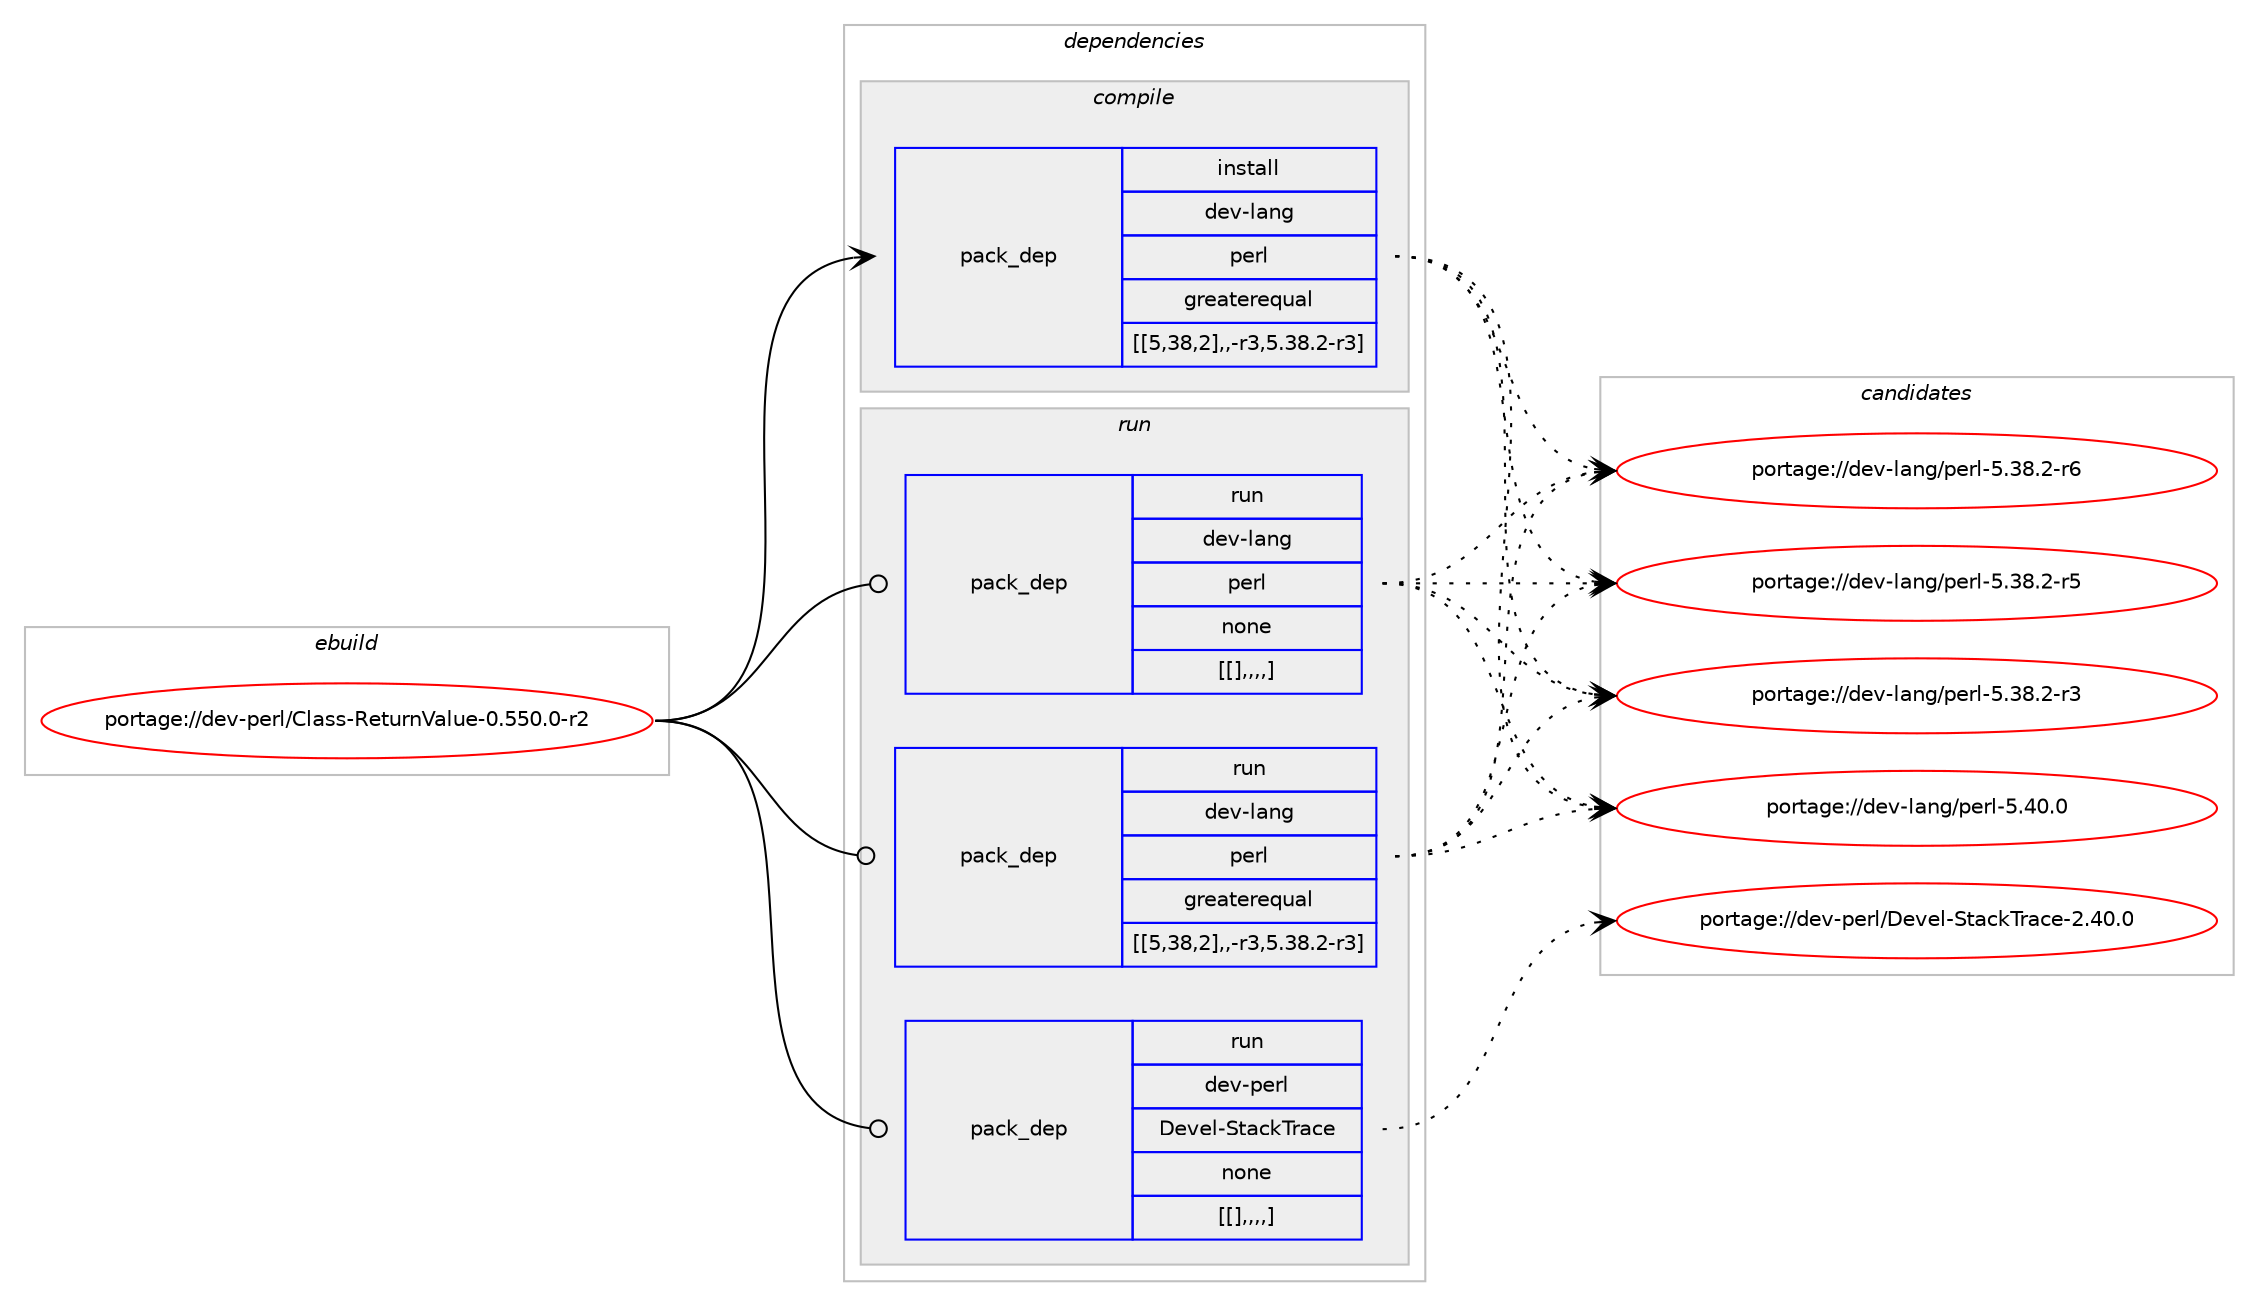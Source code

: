 digraph prolog {

# *************
# Graph options
# *************

newrank=true;
concentrate=true;
compound=true;
graph [rankdir=LR,fontname=Helvetica,fontsize=10,ranksep=1.5];#, ranksep=2.5, nodesep=0.2];
edge  [arrowhead=vee];
node  [fontname=Helvetica,fontsize=10];

# **********
# The ebuild
# **********

subgraph cluster_leftcol {
color=gray;
label=<<i>ebuild</i>>;
id [label="portage://dev-perl/Class-ReturnValue-0.550.0-r2", color=red, width=4, href="../dev-perl/Class-ReturnValue-0.550.0-r2.svg"];
}

# ****************
# The dependencies
# ****************

subgraph cluster_midcol {
color=gray;
label=<<i>dependencies</i>>;
subgraph cluster_compile {
fillcolor="#eeeeee";
style=filled;
label=<<i>compile</i>>;
subgraph pack96713 {
dependency128706 [label=<<TABLE BORDER="0" CELLBORDER="1" CELLSPACING="0" CELLPADDING="4" WIDTH="220"><TR><TD ROWSPAN="6" CELLPADDING="30">pack_dep</TD></TR><TR><TD WIDTH="110">install</TD></TR><TR><TD>dev-lang</TD></TR><TR><TD>perl</TD></TR><TR><TD>greaterequal</TD></TR><TR><TD>[[5,38,2],,-r3,5.38.2-r3]</TD></TR></TABLE>>, shape=none, color=blue];
}
id:e -> dependency128706:w [weight=20,style="solid",arrowhead="vee"];
}
subgraph cluster_compileandrun {
fillcolor="#eeeeee";
style=filled;
label=<<i>compile and run</i>>;
}
subgraph cluster_run {
fillcolor="#eeeeee";
style=filled;
label=<<i>run</i>>;
subgraph pack96714 {
dependency128707 [label=<<TABLE BORDER="0" CELLBORDER="1" CELLSPACING="0" CELLPADDING="4" WIDTH="220"><TR><TD ROWSPAN="6" CELLPADDING="30">pack_dep</TD></TR><TR><TD WIDTH="110">run</TD></TR><TR><TD>dev-lang</TD></TR><TR><TD>perl</TD></TR><TR><TD>greaterequal</TD></TR><TR><TD>[[5,38,2],,-r3,5.38.2-r3]</TD></TR></TABLE>>, shape=none, color=blue];
}
id:e -> dependency128707:w [weight=20,style="solid",arrowhead="odot"];
subgraph pack96715 {
dependency128708 [label=<<TABLE BORDER="0" CELLBORDER="1" CELLSPACING="0" CELLPADDING="4" WIDTH="220"><TR><TD ROWSPAN="6" CELLPADDING="30">pack_dep</TD></TR><TR><TD WIDTH="110">run</TD></TR><TR><TD>dev-lang</TD></TR><TR><TD>perl</TD></TR><TR><TD>none</TD></TR><TR><TD>[[],,,,]</TD></TR></TABLE>>, shape=none, color=blue];
}
id:e -> dependency128708:w [weight=20,style="solid",arrowhead="odot"];
subgraph pack96716 {
dependency128709 [label=<<TABLE BORDER="0" CELLBORDER="1" CELLSPACING="0" CELLPADDING="4" WIDTH="220"><TR><TD ROWSPAN="6" CELLPADDING="30">pack_dep</TD></TR><TR><TD WIDTH="110">run</TD></TR><TR><TD>dev-perl</TD></TR><TR><TD>Devel-StackTrace</TD></TR><TR><TD>none</TD></TR><TR><TD>[[],,,,]</TD></TR></TABLE>>, shape=none, color=blue];
}
id:e -> dependency128709:w [weight=20,style="solid",arrowhead="odot"];
}
}

# **************
# The candidates
# **************

subgraph cluster_choices {
rank=same;
color=gray;
label=<<i>candidates</i>>;

subgraph choice96713 {
color=black;
nodesep=1;
choice10010111845108971101034711210111410845534652484648 [label="portage://dev-lang/perl-5.40.0", color=red, width=4,href="../dev-lang/perl-5.40.0.svg"];
choice100101118451089711010347112101114108455346515646504511454 [label="portage://dev-lang/perl-5.38.2-r6", color=red, width=4,href="../dev-lang/perl-5.38.2-r6.svg"];
choice100101118451089711010347112101114108455346515646504511453 [label="portage://dev-lang/perl-5.38.2-r5", color=red, width=4,href="../dev-lang/perl-5.38.2-r5.svg"];
choice100101118451089711010347112101114108455346515646504511451 [label="portage://dev-lang/perl-5.38.2-r3", color=red, width=4,href="../dev-lang/perl-5.38.2-r3.svg"];
dependency128706:e -> choice10010111845108971101034711210111410845534652484648:w [style=dotted,weight="100"];
dependency128706:e -> choice100101118451089711010347112101114108455346515646504511454:w [style=dotted,weight="100"];
dependency128706:e -> choice100101118451089711010347112101114108455346515646504511453:w [style=dotted,weight="100"];
dependency128706:e -> choice100101118451089711010347112101114108455346515646504511451:w [style=dotted,weight="100"];
}
subgraph choice96714 {
color=black;
nodesep=1;
choice10010111845108971101034711210111410845534652484648 [label="portage://dev-lang/perl-5.40.0", color=red, width=4,href="../dev-lang/perl-5.40.0.svg"];
choice100101118451089711010347112101114108455346515646504511454 [label="portage://dev-lang/perl-5.38.2-r6", color=red, width=4,href="../dev-lang/perl-5.38.2-r6.svg"];
choice100101118451089711010347112101114108455346515646504511453 [label="portage://dev-lang/perl-5.38.2-r5", color=red, width=4,href="../dev-lang/perl-5.38.2-r5.svg"];
choice100101118451089711010347112101114108455346515646504511451 [label="portage://dev-lang/perl-5.38.2-r3", color=red, width=4,href="../dev-lang/perl-5.38.2-r3.svg"];
dependency128707:e -> choice10010111845108971101034711210111410845534652484648:w [style=dotted,weight="100"];
dependency128707:e -> choice100101118451089711010347112101114108455346515646504511454:w [style=dotted,weight="100"];
dependency128707:e -> choice100101118451089711010347112101114108455346515646504511453:w [style=dotted,weight="100"];
dependency128707:e -> choice100101118451089711010347112101114108455346515646504511451:w [style=dotted,weight="100"];
}
subgraph choice96715 {
color=black;
nodesep=1;
choice10010111845108971101034711210111410845534652484648 [label="portage://dev-lang/perl-5.40.0", color=red, width=4,href="../dev-lang/perl-5.40.0.svg"];
choice100101118451089711010347112101114108455346515646504511454 [label="portage://dev-lang/perl-5.38.2-r6", color=red, width=4,href="../dev-lang/perl-5.38.2-r6.svg"];
choice100101118451089711010347112101114108455346515646504511453 [label="portage://dev-lang/perl-5.38.2-r5", color=red, width=4,href="../dev-lang/perl-5.38.2-r5.svg"];
choice100101118451089711010347112101114108455346515646504511451 [label="portage://dev-lang/perl-5.38.2-r3", color=red, width=4,href="../dev-lang/perl-5.38.2-r3.svg"];
dependency128708:e -> choice10010111845108971101034711210111410845534652484648:w [style=dotted,weight="100"];
dependency128708:e -> choice100101118451089711010347112101114108455346515646504511454:w [style=dotted,weight="100"];
dependency128708:e -> choice100101118451089711010347112101114108455346515646504511453:w [style=dotted,weight="100"];
dependency128708:e -> choice100101118451089711010347112101114108455346515646504511451:w [style=dotted,weight="100"];
}
subgraph choice96716 {
color=black;
nodesep=1;
choice1001011184511210111410847681011181011084583116979910784114979910145504652484648 [label="portage://dev-perl/Devel-StackTrace-2.40.0", color=red, width=4,href="../dev-perl/Devel-StackTrace-2.40.0.svg"];
dependency128709:e -> choice1001011184511210111410847681011181011084583116979910784114979910145504652484648:w [style=dotted,weight="100"];
}
}

}
